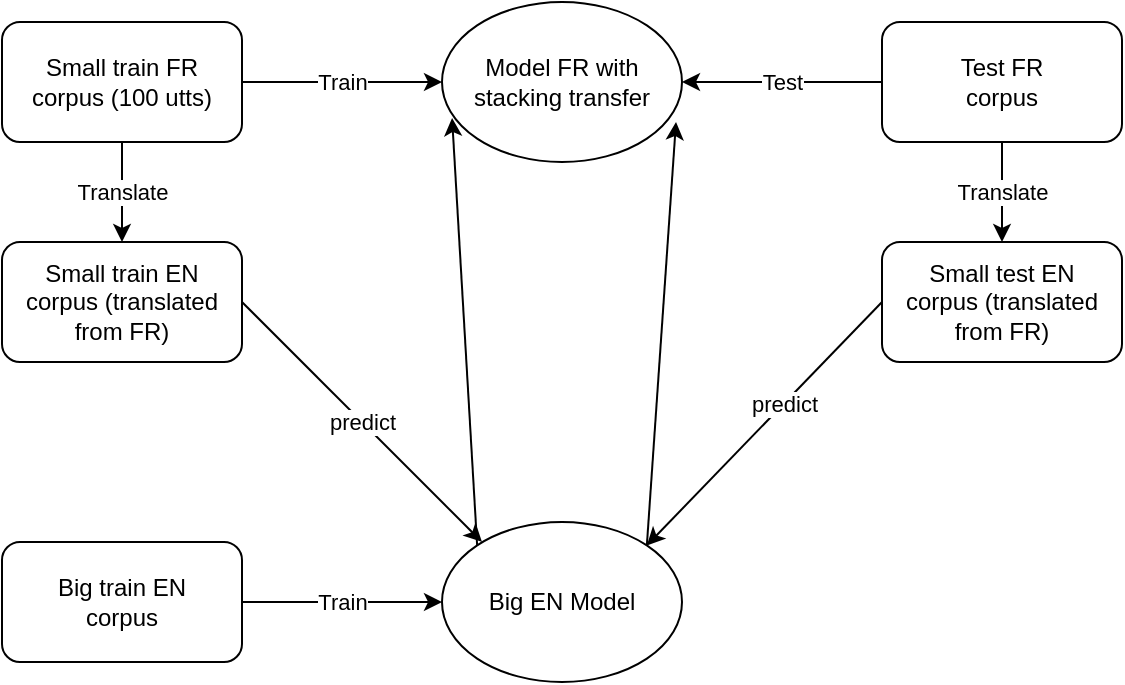 <mxfile version="12.9.13" type="github">
  <diagram id="e5zmtrrgPIbbWgzgqXBb" name="Page-1">
    <mxGraphModel dx="821" dy="464" grid="1" gridSize="10" guides="1" tooltips="1" connect="1" arrows="1" fold="1" page="1" pageScale="1" pageWidth="850" pageHeight="1100" math="0" shadow="0">
      <root>
        <mxCell id="0" />
        <mxCell id="1" parent="0" />
        <mxCell id="VYg63ry91aRJ3OjFoSVQ-1" value="&lt;div&gt;Small train FR&lt;/div&gt;&lt;div&gt;corpus (100 utts)&lt;br&gt;&lt;/div&gt;" style="rounded=1;whiteSpace=wrap;html=1;" vertex="1" parent="1">
          <mxGeometry x="40" y="80" width="120" height="60" as="geometry" />
        </mxCell>
        <mxCell id="VYg63ry91aRJ3OjFoSVQ-2" value="&lt;div&gt;Model FR with&lt;/div&gt;&lt;div&gt;stacking transfer&lt;br&gt;&lt;/div&gt;" style="ellipse;whiteSpace=wrap;html=1;" vertex="1" parent="1">
          <mxGeometry x="260" y="70" width="120" height="80" as="geometry" />
        </mxCell>
        <mxCell id="VYg63ry91aRJ3OjFoSVQ-3" value="Train" style="endArrow=classic;html=1;exitX=1;exitY=0.5;exitDx=0;exitDy=0;entryX=0;entryY=0.5;entryDx=0;entryDy=0;" edge="1" parent="1" source="VYg63ry91aRJ3OjFoSVQ-1" target="VYg63ry91aRJ3OjFoSVQ-2">
          <mxGeometry width="50" height="50" relative="1" as="geometry">
            <mxPoint x="400" y="270" as="sourcePoint" />
            <mxPoint x="450" y="220" as="targetPoint" />
          </mxGeometry>
        </mxCell>
        <mxCell id="VYg63ry91aRJ3OjFoSVQ-4" value="&lt;div&gt;Test FR&lt;/div&gt;&lt;div&gt;corpus&lt;br&gt;&lt;/div&gt;" style="rounded=1;whiteSpace=wrap;html=1;" vertex="1" parent="1">
          <mxGeometry x="480" y="80" width="120" height="60" as="geometry" />
        </mxCell>
        <mxCell id="VYg63ry91aRJ3OjFoSVQ-5" value="Test" style="endArrow=classic;html=1;entryX=1;entryY=0.5;entryDx=0;entryDy=0;exitX=0;exitY=0.5;exitDx=0;exitDy=0;" edge="1" parent="1" source="VYg63ry91aRJ3OjFoSVQ-4" target="VYg63ry91aRJ3OjFoSVQ-2">
          <mxGeometry width="50" height="50" relative="1" as="geometry">
            <mxPoint x="400" y="270" as="sourcePoint" />
            <mxPoint x="450" y="220" as="targetPoint" />
          </mxGeometry>
        </mxCell>
        <mxCell id="VYg63ry91aRJ3OjFoSVQ-6" value="&lt;div&gt;Big train EN&lt;/div&gt;&lt;div&gt;corpus&lt;/div&gt;" style="rounded=1;whiteSpace=wrap;html=1;" vertex="1" parent="1">
          <mxGeometry x="40" y="340" width="120" height="60" as="geometry" />
        </mxCell>
        <mxCell id="VYg63ry91aRJ3OjFoSVQ-7" value="Big EN Model" style="ellipse;whiteSpace=wrap;html=1;" vertex="1" parent="1">
          <mxGeometry x="260" y="330" width="120" height="80" as="geometry" />
        </mxCell>
        <mxCell id="VYg63ry91aRJ3OjFoSVQ-8" value="Train" style="endArrow=classic;html=1;exitX=1;exitY=0.5;exitDx=0;exitDy=0;entryX=0;entryY=0.5;entryDx=0;entryDy=0;" edge="1" parent="1" target="VYg63ry91aRJ3OjFoSVQ-7">
          <mxGeometry width="50" height="50" relative="1" as="geometry">
            <mxPoint x="160" y="370" as="sourcePoint" />
            <mxPoint x="450" y="480" as="targetPoint" />
          </mxGeometry>
        </mxCell>
        <mxCell id="VYg63ry91aRJ3OjFoSVQ-9" value="Translate" style="endArrow=classic;html=1;exitX=0.5;exitY=1;exitDx=0;exitDy=0;" edge="1" parent="1" source="VYg63ry91aRJ3OjFoSVQ-1" target="VYg63ry91aRJ3OjFoSVQ-10">
          <mxGeometry width="50" height="50" relative="1" as="geometry">
            <mxPoint x="400" y="270" as="sourcePoint" />
            <mxPoint x="450" y="220" as="targetPoint" />
          </mxGeometry>
        </mxCell>
        <mxCell id="VYg63ry91aRJ3OjFoSVQ-10" value="&lt;div&gt;Small train EN&lt;/div&gt;&lt;div&gt;corpus (translated from FR)&lt;br&gt;&lt;/div&gt;" style="rounded=1;whiteSpace=wrap;html=1;" vertex="1" parent="1">
          <mxGeometry x="40" y="190" width="120" height="60" as="geometry" />
        </mxCell>
        <mxCell id="VYg63ry91aRJ3OjFoSVQ-11" value="Translate" style="endArrow=classic;html=1;exitX=0.5;exitY=1;exitDx=0;exitDy=0;" edge="1" parent="1" target="VYg63ry91aRJ3OjFoSVQ-12">
          <mxGeometry width="50" height="50" relative="1" as="geometry">
            <mxPoint x="540" y="140" as="sourcePoint" />
            <mxPoint x="890" y="220" as="targetPoint" />
          </mxGeometry>
        </mxCell>
        <mxCell id="VYg63ry91aRJ3OjFoSVQ-12" value="&lt;div&gt;Small test EN&lt;/div&gt;&lt;div&gt;corpus (translated from FR)&lt;br&gt;&lt;/div&gt;" style="rounded=1;whiteSpace=wrap;html=1;" vertex="1" parent="1">
          <mxGeometry x="480" y="190" width="120" height="60" as="geometry" />
        </mxCell>
        <mxCell id="VYg63ry91aRJ3OjFoSVQ-13" value="" style="endArrow=classic;html=1;exitX=0;exitY=0;exitDx=0;exitDy=0;entryX=0.042;entryY=0.725;entryDx=0;entryDy=0;entryPerimeter=0;" edge="1" parent="1" source="VYg63ry91aRJ3OjFoSVQ-7" target="VYg63ry91aRJ3OjFoSVQ-2">
          <mxGeometry width="50" height="50" relative="1" as="geometry">
            <mxPoint x="400" y="270" as="sourcePoint" />
            <mxPoint x="250" y="170" as="targetPoint" />
          </mxGeometry>
        </mxCell>
        <mxCell id="VYg63ry91aRJ3OjFoSVQ-14" value="&lt;div&gt;predict&lt;/div&gt;" style="endArrow=classic;html=1;exitX=1;exitY=0.5;exitDx=0;exitDy=0;" edge="1" parent="1" source="VYg63ry91aRJ3OjFoSVQ-10">
          <mxGeometry width="50" height="50" relative="1" as="geometry">
            <mxPoint x="400" y="270" as="sourcePoint" />
            <mxPoint x="280" y="340" as="targetPoint" />
          </mxGeometry>
        </mxCell>
        <mxCell id="VYg63ry91aRJ3OjFoSVQ-15" value="" style="endArrow=classic;html=1;exitX=0;exitY=0.5;exitDx=0;exitDy=0;entryX=1;entryY=0;entryDx=0;entryDy=0;" edge="1" parent="1" source="VYg63ry91aRJ3OjFoSVQ-12" target="VYg63ry91aRJ3OjFoSVQ-7">
          <mxGeometry width="50" height="50" relative="1" as="geometry">
            <mxPoint x="400" y="270" as="sourcePoint" />
            <mxPoint x="450" y="220" as="targetPoint" />
          </mxGeometry>
        </mxCell>
        <mxCell id="VYg63ry91aRJ3OjFoSVQ-17" value="predict" style="edgeLabel;html=1;align=center;verticalAlign=middle;resizable=0;points=[];" vertex="1" connectable="0" parent="VYg63ry91aRJ3OjFoSVQ-15">
          <mxGeometry x="-0.164" relative="1" as="geometry">
            <mxPoint as="offset" />
          </mxGeometry>
        </mxCell>
        <mxCell id="VYg63ry91aRJ3OjFoSVQ-16" value="" style="endArrow=classic;html=1;exitX=1;exitY=0;exitDx=0;exitDy=0;entryX=0.975;entryY=0.75;entryDx=0;entryDy=0;entryPerimeter=0;" edge="1" parent="1" source="VYg63ry91aRJ3OjFoSVQ-7" target="VYg63ry91aRJ3OjFoSVQ-2">
          <mxGeometry width="50" height="50" relative="1" as="geometry">
            <mxPoint x="400" y="270" as="sourcePoint" />
            <mxPoint x="450" y="220" as="targetPoint" />
          </mxGeometry>
        </mxCell>
      </root>
    </mxGraphModel>
  </diagram>
</mxfile>
